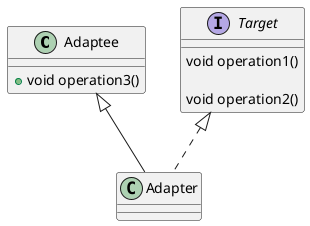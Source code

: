 @startuml

class Adaptee{

   + void operation3()
}

interface Target{

 void operation1()

 void operation2()
}

Adaptee <|-- Adapter
Target  <|.. Adapter

@enduml